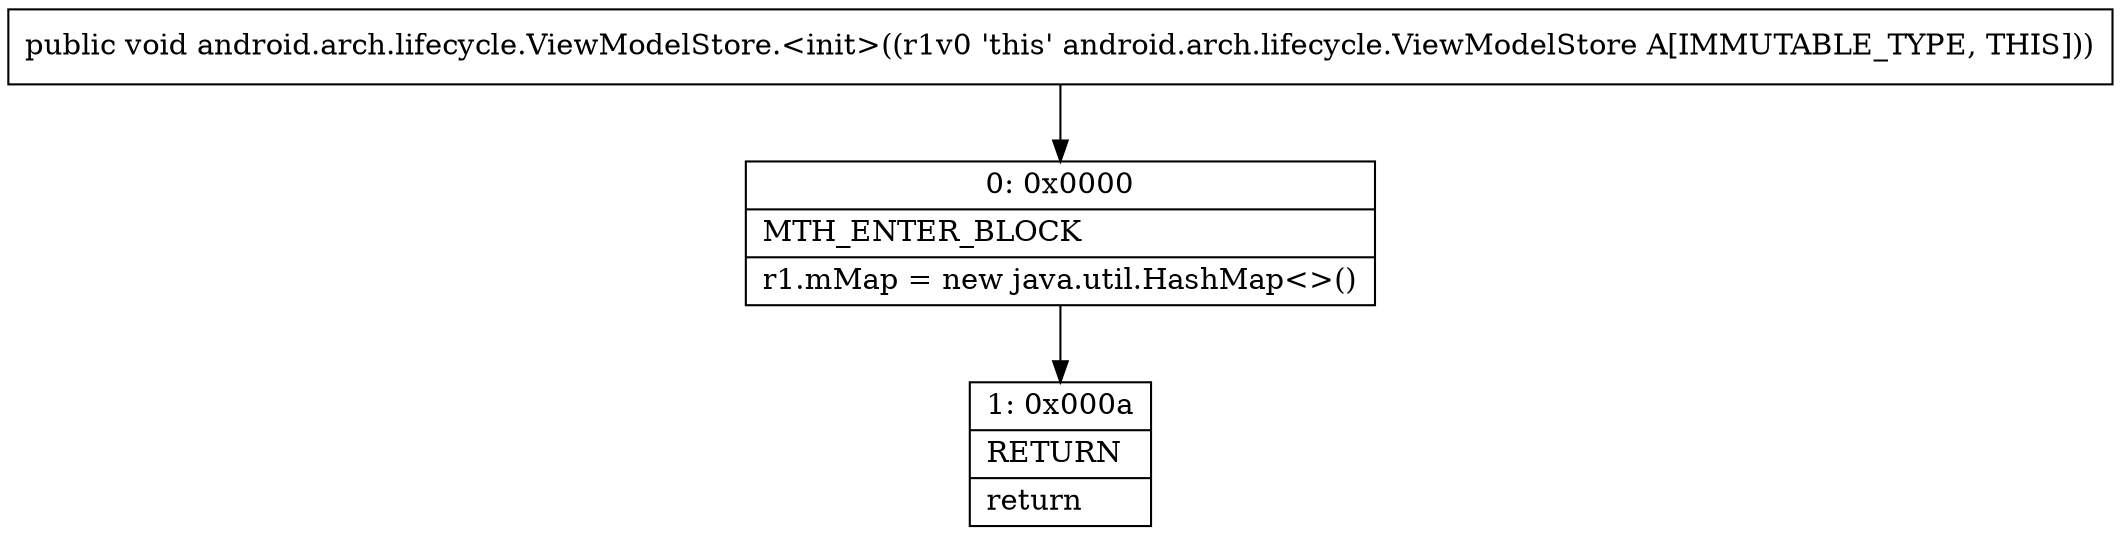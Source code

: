 digraph "CFG forandroid.arch.lifecycle.ViewModelStore.\<init\>()V" {
Node_0 [shape=record,label="{0\:\ 0x0000|MTH_ENTER_BLOCK\l|r1.mMap = new java.util.HashMap\<\>()\l}"];
Node_1 [shape=record,label="{1\:\ 0x000a|RETURN\l|return\l}"];
MethodNode[shape=record,label="{public void android.arch.lifecycle.ViewModelStore.\<init\>((r1v0 'this' android.arch.lifecycle.ViewModelStore A[IMMUTABLE_TYPE, THIS])) }"];
MethodNode -> Node_0;
Node_0 -> Node_1;
}

